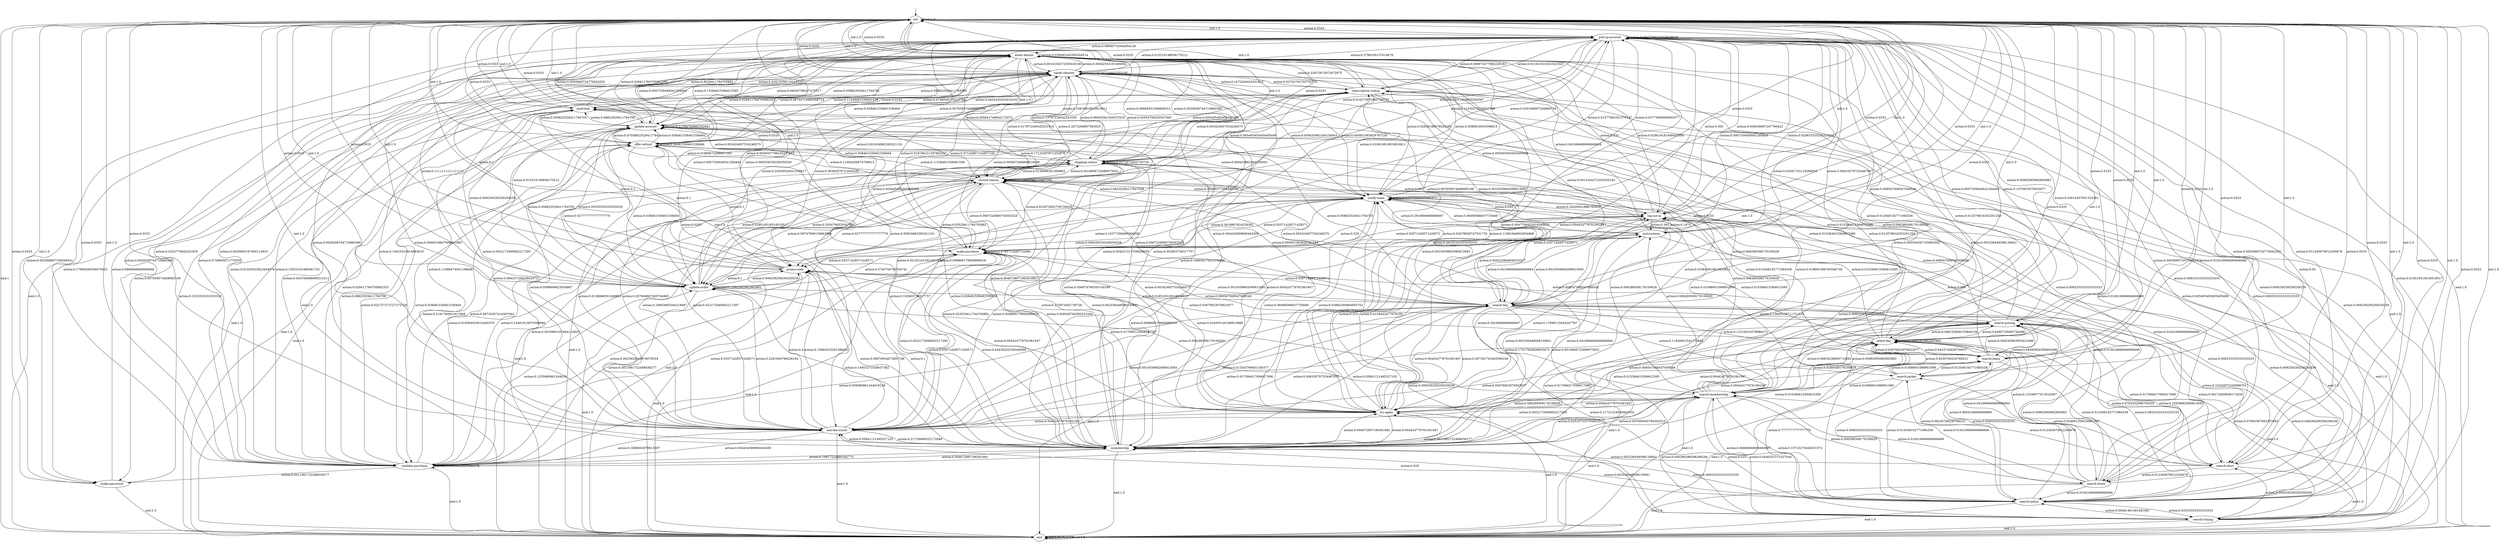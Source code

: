 digraph learned_mdp {
s0 [label="init"];
s1 [label="pull-up-account"];
s2 [label="enter-details"];
s3 [label="verify-identity"];
s4 [label="make-password"];
s5 [label="search-timing"];
s6 [label="search-policy"];
s7 [label="validate-purchase"];
s8 [label="search-faq"];
s9 [label="membership"];
s10 [label="search-boots"];
s11 [label="try-again"];
s12 [label="ask-the-oracle"];
s13 [label="update-order"];
s14 [label="promo-code"];
s15 [label="update-account"];
s16 [label="search-membership"];
s17 [label="make-purchase"];
s18 [label="offer-refund"];
s19 [label="notify-team"];
s20 [label="record-reason"];
s21 [label="search-jeans"];
s22 [label="shipping-status"];
s23 [label="search-shirt"];
s24 [label="instructions"];
s25 [label="search-jacket"];
s26 [label="log-out-in"];
s27 [label="select-faq"];
s28 [label="subscription-status"];
s29 [label="send-link"];
s30 [label="search-pricing"];
s31 [label="end"];
s0 -> s0  [label="init:1.0"];
s0 -> s1  [label="action:0.0343"];
s0 -> s2  [label="action:0.0333"];
s0 -> s3  [label="action:0.0333"];
s0 -> s4  [label="action:0.0333"];
s0 -> s5  [label="action:0.0333"];
s0 -> s6  [label="action:0.0333"];
s0 -> s7  [label="action:0.0333"];
s0 -> s8  [label="action:0.0333"];
s0 -> s9  [label="action:0.0333"];
s0 -> s10  [label="action:0.0333"];
s0 -> s11  [label="action:0.0333"];
s0 -> s12  [label="action:0.0333"];
s0 -> s13  [label="action:0.0333"];
s0 -> s14  [label="action:0.0333"];
s0 -> s15  [label="action:0.0333"];
s0 -> s16  [label="action:0.0333"];
s0 -> s17  [label="action:0.0333"];
s0 -> s18  [label="action:0.0333"];
s0 -> s19  [label="action:0.0333"];
s0 -> s20  [label="action:0.0333"];
s0 -> s21  [label="action:0.0333"];
s0 -> s22  [label="action:0.0333"];
s0 -> s23  [label="action:0.0333"];
s0 -> s24  [label="action:0.0333"];
s0 -> s25  [label="action:0.0333"];
s0 -> s26  [label="action:0.0333"];
s0 -> s27  [label="action:0.0333"];
s0 -> s28  [label="action:0.0333"];
s0 -> s29  [label="action:0.0333"];
s0 -> s30  [label="action:0.0333"];
s0 -> s31  [label="end:1"];
s1 -> s0  [label="init:1.0"];
s1 -> s1  [label="action:0.0047706422018348625"];
s1 -> s2  [label="action:0.08880733944954128"];
s1 -> s3  [label="action:0.3798165137614679"];
s1 -> s4  [label="action:0.002568807339449541"];
s1 -> s7  [label="action:0.2524770642201835"];
s1 -> s8  [label="action:0.02091743119266055"];
s1 -> s9  [label="action:0.005504587155963303"];
s1 -> s10  [label="action:0.0003669724770642202"];
s1 -> s11  [label="action:0.0047706422018348625"];
s1 -> s12  [label="action:0.05834862385321101"];
s1 -> s13  [label="action:0.0007339449541284404"];
s1 -> s14  [label="action:0.0029357798165137615"];
s1 -> s15  [label="action:0.0003669724770642202"];
s1 -> s17  [label="action:0.001834862385321101"];
s1 -> s18  [label="action:0.0007339449541284404"];
s1 -> s19  [label="action:0.01577981651376147"];
s1 -> s20  [label="action:0.12330275229357798"];
s1 -> s22  [label="action:0.02311926605504587"];
s1 -> s23  [label="action:0.0003669724770642202"];
s1 -> s24  [label="action:0.0007339449541284404"];
s1 -> s26  [label="action:0.004036697247706422"];
s1 -> s27  [label="action:0.0007339449541284404"];
s1 -> s28  [label="action:0.006972477064220183"];
s1 -> s31 [label="end:1.0"];
s2 -> s0  [label="init:1.0"];
s2 -> s2  [label="action:0.039492242595204514"];
s2 -> s3  [label="action:0.0014104372355430183"];
s2 -> s4  [label="action:0.17066290550070523"];
s2 -> s7  [label="action:0.0028208744710860366"];
s2 -> s8  [label="action:0.0014104372355430183"];
s2 -> s9  [label="action:0.004231311706629055"];
s2 -> s11  [label="action:0.02679830747531735"];
s2 -> s12  [label="action:0.0028208744710860366"];
s2 -> s13  [label="action:0.24259520451339917"];
s2 -> s15  [label="action:0.09026798307475317"];
s2 -> s17  [label="action:0.019746121297602257"];
s2 -> s18  [label="action:0.08744710860366714"];
s2 -> s19  [label="action:0.0380818053596615"];
s2 -> s20  [label="action:0.005641748942172073"];
s2 -> s22  [label="action:0.0028208744710860366"];
s2 -> s26  [label="action:0.029619181946403384"];
s2 -> s29  [label="action:0.23413258110014104"];
s2 -> s31 [label="end:1.0"];
s3 -> s0  [label="init:1.0"];
s3 -> s1  [label="action:0.015319148936170212"];
s3 -> s2  [label="action:0.06042553191489362"];
s3 -> s3  [label="action:0.05787234042553192"];
s3 -> s4  [label="action:0.007659574468085106"];
s3 -> s7  [label="action:0.10553191489361702"];
s3 -> s8  [label="action:0.007659574468085106"];
s3 -> s9  [label="action:0.10893617021276596"];
s3 -> s11  [label="action:0.000851063829787234"];
s3 -> s12  [label="action:0.16425531914893618"];
s3 -> s13  [label="action:0.015319148936170212"];
s3 -> s14  [label="action:0.06382978723404255"];
s3 -> s15  [label="action:0.0748936170212766"];
s3 -> s17  [label="action:0.005957446808510639"];
s3 -> s18  [label="action:0.007659574468085106"];
s3 -> s19  [label="action:0.000851063829787234"];
s3 -> s20  [label="action:0.017872340425531916"];
s3 -> s22  [label="action:0.13787234042553193"];
s3 -> s28  [label="action:0.1472340425531915"];
s3 -> s31 [label="end:1.0"];
s4 -> s0  [label="init:1.0"];
s4 -> s2  [label="action:0.6666666666666666"];
s4 -> s29  [label="action:0.3333333333333333"];
s4 -> s31 [label="end:1.0"];
s5 -> s0  [label="init:1.0"];
s5 -> s1  [label="action:0.018518518518518517"];
s5 -> s2  [label="action:0.009259259259259259"];
s5 -> s6  [label="action:0.06481481481481481"];
s5 -> s16  [label="action:0.046296296296296294"];
s5 -> s17  [label="action:0.009259259259259259"];
s5 -> s23  [label="action:0.009259259259259259"];
s5 -> s26  [label="action:0.009259259259259259"];
s5 -> s27  [label="action:0.7777777777777778"];
s5 -> s28  [label="action:0.009259259259259259"];
s5 -> s30  [label="action:0.046296296296296294"];
s5 -> s31 [label="end:1.0"];
s6 -> s0  [label="init:1.0"];
s6 -> s1  [label="action:0.05"];
s6 -> s2  [label="action:0.008333333333333333"];
s6 -> s3  [label="action:0.008333333333333333"];
s6 -> s5  [label="action:0.03333333333333333"];
s6 -> s9  [label="action:0.008333333333333333"];
s6 -> s11  [label="action:0.025"];
s6 -> s12  [label="action:0.025"];
s6 -> s15  [label="action:0.008333333333333333"];
s6 -> s16  [label="action:0.06666666666666667"];
s6 -> s21  [label="action:0.008333333333333333"];
s6 -> s26  [label="action:0.008333333333333333"];
s6 -> s27  [label="action:0.6583333333333333"];
s6 -> s28  [label="action:0.008333333333333333"];
s6 -> s30  [label="action:0.08333333333333333"];
s6 -> s31 [label="end:1.0"];
s7 -> s0  [label="init:1.0"];
s7 -> s1  [label="action:0.0035885167464114833"];
s7 -> s2  [label="action:0.0729665071770335"];
s7 -> s3  [label="action:0.01555023923444976"];
s7 -> s4  [label="action:0.0011961722488038277"];
s7 -> s7  [label="action:0.0430622009569378"];
s7 -> s8  [label="action:0.005980861244019139"];
s7 -> s9  [label="action:0.19617224880382775"];
s7 -> s11  [label="action:0.0011961722488038277"];
s7 -> s12  [label="action:0.1686602870813397"];
s7 -> s13  [label="action:0.1255980861244019"];
s7 -> s14  [label="action:0.0011961722488038277"];
s7 -> s17  [label="action:0.0023923444976076554"];
s7 -> s18  [label="action:0.022727272727272728"];
s7 -> s19  [label="action:0.0035885167464114833"];
s7 -> s20  [label="action:0.24401913875598086"];
s7 -> s22  [label="action:0.08732057416267942"];
s7 -> s28  [label="action:0.004784688995215311"];
s7 -> s31 [label="end:1.0"];
s8 -> s0  [label="init:1.0"];
s8 -> s1  [label="action:0.006335797254487857"];
s8 -> s3  [label="action:0.0010559662090813093"];
s8 -> s5  [label="action:0.11721224920802534"];
s8 -> s6  [label="action:0.10559662090813093"];
s8 -> s9  [label="action:0.006335797254487857"];
s8 -> s10  [label="action:0.13199577613516367"];
s8 -> s11  [label="action:0.007391763463569166"];
s8 -> s12  [label="action:0.0010559662090813093"];
s8 -> s14  [label="action:0.0010559662090813093"];
s8 -> s16  [label="action:0.17317845828933473"];
s8 -> s19  [label="action:0.0010559662090813093"];
s8 -> s21  [label="action:0.11510031678986272"];
s8 -> s23  [label="action:0.10242872228088701"];
s8 -> s24  [label="action:0.0010559662090813093"];
s8 -> s25  [label="action:0.11826821541710665"];
s8 -> s26  [label="action:0.004223864836325237"];
s8 -> s30  [label="action:0.10665258711721225"];
s8 -> s31 [label="end:1.0"];
s9 -> s0  [label="init:1.0"];
s9 -> s1  [label="action:0.002336448598130841"];
s9 -> s2  [label="action:0.352803738317757"];
s9 -> s6  [label="action:0.002336448598130841"];
s9 -> s7  [label="action:0.004672897196261682"];
s9 -> s8  [label="action:0.05841121495327103"];
s9 -> s9  [label="action:0.011682242990654205"];
s9 -> s11  [label="action:0.004672897196261682"];
s9 -> s12  [label="action:0.05841121495327103"];
s9 -> s13  [label="action:0.14953271028037382"];
s9 -> s14  [label="action:0.08878504672897196"];
s9 -> s15  [label="action:0.056074766355140186"];
s9 -> s16  [label="action:0.007009345794392523"];
s9 -> s17  [label="action:0.04439252336448598"];
s9 -> s18  [label="action:0.102803738317757"];
s9 -> s19  [label="action:0.016355140186915886"];
s9 -> s20  [label="action:0.009345794392523364"];
s9 -> s22  [label="action:0.002336448598130841"];
s9 -> s23  [label="action:0.002336448598130841"];
s9 -> s24  [label="action:0.002336448598130841"];
s9 -> s28  [label="action:0.018691588785046728"];
s9 -> s29  [label="action:0.004672897196261682"];
s9 -> s31 [label="end:1.0"];
s10 -> s0  [label="init:1.0"];
s10 -> s1  [label="action:0.010416666666666666"];
s10 -> s6  [label="action:0.010416666666666666"];
s10 -> s16  [label="action:0.010416666666666666"];
s10 -> s20  [label="action:0.010416666666666666"];
s10 -> s25  [label="action:0.010416666666666666"];
s10 -> s26  [label="action:0.010416666666666666"];
s10 -> s27  [label="action:0.8854166666666666"];
s10 -> s29  [label="action:0.010416666666666666"];
s10 -> s30  [label="action:0.041666666666666664"];
s10 -> s31 [label="end:1.0"];
s11 -> s0  [label="init:1.0"];
s11 -> s1  [label="action:0.004424778761061947"];
s11 -> s2  [label="action:0.11061946902654868"];
s11 -> s8  [label="action:0.004424778761061947"];
s11 -> s9  [label="action:0.004424778761061947"];
s11 -> s12  [label="action:0.004424778761061947"];
s11 -> s14  [label="action:0.004424778761061947"];
s11 -> s16  [label="action:0.004424778761061947"];
s11 -> s17  [label="action:0.017699115044247787"];
s11 -> s19  [label="action:0.03982300884955752"];
s11 -> s21  [label="action:0.004424778761061947"];
s11 -> s22  [label="action:0.004424778761061947"];
s11 -> s24  [label="action:0.17699115044247787"];
s11 -> s26  [label="action:0.6150442477876106"];
s11 -> s27  [label="action:0.004424778761061947"];
s11 -> s31 [label="end:1.0"];
s12 -> s0  [label="init:1.0"];
s12 -> s1  [label="action:0.004434589800443459"];
s12 -> s2  [label="action:0.0066518847006651885"];
s12 -> s3  [label="action:0.0022172949002217295"];
s12 -> s7  [label="action:0.004434589800443459"];
s12 -> s8  [label="action:0.013303769401330377"];
s12 -> s9  [label="action:0.21729490022172948"];
s12 -> s13  [label="action:0.2261640798226164"];
s12 -> s14  [label="action:0.15964523281596452"];
s12 -> s15  [label="action:0.08425720620842572"];
s12 -> s16  [label="action:0.0022172949002217295"];
s12 -> s17  [label="action:0.0022172949002217295"];
s12 -> s18  [label="action:0.0598669623059867"];
s12 -> s19  [label="action:0.008869179600886918"];
s12 -> s20  [label="action:0.022172949002217297"];
s12 -> s22  [label="action:0.057649667405764965"];
s12 -> s26  [label="action:0.008869179600886918"];
s12 -> s28  [label="action:0.008869179600886918"];
s12 -> s29  [label="action:0.11086474501108648"];
s12 -> s31 [label="end:1.0"];
s13 -> s0  [label="init:1.0"];
s13 -> s1  [label="action:0.009259259259259259"];
s13 -> s2  [label="action:0.1111111111111111"];
s13 -> s8  [label="action:0.018518518518518517"];
s13 -> s13  [label="action:0.12962962962962962"];
s13 -> s14  [label="action:0.009259259259259259"];
s13 -> s15  [label="action:0.05555555555555555"];
s13 -> s17  [label="action:0.5740740740740741"];
s13 -> s18  [label="action:0.027777777777777776"];
s13 -> s19  [label="action:0.009259259259259259"];
s13 -> s20  [label="action:0.027777777777777776"];
s13 -> s22  [label="action:0.018518518518518517"];
s13 -> s29  [label="action:0.009259259259259259"];
s13 -> s31 [label="end:1.0"];
s14 -> s0  [label="init:1.0"];
s14 -> s2  [label="action:0.1"];
s14 -> s9  [label="action:0.1"];
s14 -> s12  [label="action:0.4"];
s14 -> s13  [label="action:0.1"];
s14 -> s15  [label="action:0.1"];
s14 -> s18  [label="action:0.1"];
s14 -> s29  [label="action:0.1"];
s14 -> s31 [label="end:1.0"];
s15 -> s0  [label="init:1.0"];
s15 -> s1  [label="action:0.029411764705882353"];
s15 -> s2  [label="action:0.058823529411764705"];
s15 -> s3  [label="action:0.029411764705882353"];
s15 -> s7  [label="action:0.08823529411764706"];
s15 -> s8  [label="action:0.058823529411764705"];
s15 -> s13  [label="action:0.058823529411764705"];
s15 -> s15  [label="action:0.11764705882352941"];
s15 -> s18  [label="action:0.47058823529411764"];
s15 -> s29  [label="action:0.08823529411764706"];
s15 -> s31 [label="end:1.0"];
s16 -> s0  [label="init:1.0"];
s16 -> s1  [label="action:0.012578616352201259"];
s16 -> s2  [label="action:0.006289308176100629"];
s16 -> s3  [label="action:0.012578616352201259"];
s16 -> s5  [label="action:0.0440251572327044"];
s16 -> s6  [label="action:0.15723270440251572"];
s16 -> s9  [label="action:0.025157232704402517"];
s16 -> s10  [label="action:0.006289308176100629"];
s16 -> s11  [label="action:0.006289308176100629"];
s16 -> s13  [label="action:0.006289308176100629"];
s16 -> s19  [label="action:0.006289308176100629"];
s16 -> s20  [label="action:0.006289308176100629"];
s16 -> s22  [label="action:0.006289308176100629"];
s16 -> s27  [label="action:0.6289308176100629"];
s16 -> s29  [label="action:0.006289308176100629"];
s16 -> s30  [label="action:0.06918238993710692"];
s16 -> s31 [label="end:1.0"];
s17 -> s0  [label="init:1.0"];
s17 -> s2  [label="action:0.07142857142857142"];
s17 -> s7  [label="action:0.03571428571428571"];
s17 -> s8  [label="action:0.03571428571428571"];
s17 -> s9  [label="action:0.03571428571428571"];
s17 -> s14  [label="action:0.03571428571428571"];
s17 -> s17  [label="action:0.6785714285714286"];
s17 -> s19  [label="action:0.03571428571428571"];
s17 -> s24  [label="action:0.03571428571428571"];
s17 -> s26  [label="action:0.03571428571428571"];
s17 -> s31 [label="end:1.0"];
s18 -> s0  [label="init:1.0"];
s18 -> s1  [label="action:0.15384615384615385"];
s18 -> s2  [label="action:0.11538461538461539"];
s18 -> s3  [label="action:0.038461538461538464"];
s18 -> s7  [label="action:0.038461538461538464"];
s18 -> s9  [label="action:0.038461538461538464"];
s18 -> s13  [label="action:0.038461538461538464"];
s18 -> s15  [label="action:0.038461538461538464"];
s18 -> s18  [label="action:0.38461538461538464"];
s18 -> s20  [label="action:0.11538461538461539"];
s18 -> s22  [label="action:0.038461538461538464"];
s18 -> s31 [label="end:1.0"];
s19 -> s0  [label="init:1.0"];
s19 -> s1  [label="action:0.03773584905660377"];
s19 -> s2  [label="action:0.02830188679245283"];
s19 -> s3  [label="action:0.009433962264150943"];
s19 -> s11  [label="action:0.08490566037735849"];
s19 -> s14  [label="action:0.10377358490566038"];
s19 -> s15  [label="action:0.009433962264150943"];
s19 -> s17  [label="action:0.3018867924528302"];
s19 -> s19  [label="action:0.03773584905660377"];
s19 -> s20  [label="action:0.05660377358490566"];
s19 -> s24  [label="action:0.08490566037735849"];
s19 -> s26  [label="action:0.24528301886792453"];
s19 -> s31 [label="end:1.0"];
s20 -> s0  [label="init:1.0"];
s20 -> s1  [label="action:0.020168067226890758"];
s20 -> s2  [label="action:0.08403361344537816"];
s20 -> s3  [label="action:0.2672268907563025"];
s20 -> s5  [label="action:0.0016806722689075631"];
s20 -> s7  [label="action:0.010084033613445379"];
s20 -> s8  [label="action:0.0067226890756302525"];
s20 -> s9  [label="action:0.023529411764705882"];
s20 -> s12  [label="action:0.19663865546218487"];
s20 -> s13  [label="action:0.09747899159663866"];
s20 -> s14  [label="action:0.03529411764705882"];
s20 -> s15  [label="action:0.01680672268907563"];
s20 -> s17  [label="action:0.0067226890756302525"];
s20 -> s18  [label="action:0.11092436974789915"];
s20 -> s19  [label="action:0.08235294117647059"];
s20 -> s20  [label="action:0.03865546218487395"];
s20 -> s22  [label="action:0.0016806722689075631"];
s20 -> s31 [label="end:1.0"];
s21 -> s0  [label="init:1.0"];
s21 -> s1  [label="action:0.03614457831325301"];
s21 -> s3  [label="action:0.012048192771084338"];
s21 -> s6  [label="action:0.012048192771084338"];
s21 -> s20  [label="action:0.012048192771084338"];
s21 -> s23  [label="action:0.012048192771084338"];
s21 -> s25  [label="action:0.012048192771084338"];
s21 -> s27  [label="action:0.8433734939759037"];
s21 -> s30  [label="action:0.060240963855421686"];
s21 -> s31 [label="end:1.0"];
s22 -> s0  [label="init:1.0"];
s22 -> s1  [label="action:0.010273972602739725"];
s22 -> s2  [label="action:0.00684931506849315"];
s22 -> s3  [label="action:0.02054794520547945"];
s22 -> s7  [label="action:0.2191780821917808"];
s22 -> s8  [label="action:0.003424657534246575"];
s22 -> s9  [label="action:0.273972602739726"];
s22 -> s11  [label="action:0.003424657534246575"];
s22 -> s12  [label="action:0.0136986301369863"];
s22 -> s13  [label="action:0.2054794520547945"];
s22 -> s15  [label="action:0.003424657534246575"];
s22 -> s17  [label="action:0.023972602739726026"];
s22 -> s18  [label="action:0.17123287671232876"];
s22 -> s20  [label="action:0.0136986301369863"];
s22 -> s22  [label="action:0.0273972602739726"];
s22 -> s28  [label="action:0.003424657534246575"];
s22 -> s31 [label="end:1.0"];
s23 -> s0  [label="init:1.0"];
s23 -> s1  [label="action:0.012345679012345678"];
s23 -> s10  [label="action:0.012345679012345678"];
s23 -> s16  [label="action:0.012345679012345678"];
s23 -> s25  [label="action:0.024691358024691357"];
s23 -> s27  [label="action:0.8765432098765432"];
s23 -> s30  [label="action:0.06172839506172839"];
s23 -> s31 [label="end:1.0"];
s24 -> s0  [label="init:1.0"];
s24 -> s1  [label="action:0.020833333333333332"];
s24 -> s2  [label="action:0.041666666666666664"];
s24 -> s8  [label="action:0.041666666666666664"];
s24 -> s9  [label="action:0.041666666666666664"];
s24 -> s11  [label="action:0.2916666666666667"];
s24 -> s17  [label="action:0.08333333333333333"];
s24 -> s19  [label="action:0.2916666666666667"];
s24 -> s26  [label="action:0.1875"];
s24 -> s31 [label="end:1.0"];
s25 -> s0  [label="init:1.0"];
s25 -> s16  [label="action:0.01098901098901099"];
s25 -> s19  [label="action:0.01098901098901099"];
s25 -> s21  [label="action:0.01098901098901099"];
s25 -> s27  [label="action:0.9230769230769231"];
s25 -> s30  [label="action:0.04395604395604396"];
s25 -> s31 [label="end:1.0"];
s26 -> s0  [label="init:1.0"];
s26 -> s1  [label="action:0.005"];
s26 -> s2  [label="action:0.235"];
s26 -> s11  [label="action:0.315"];
s26 -> s17  [label="action:0.025"];
s26 -> s19  [label="action:0.045"];
s26 -> s21  [label="action:0.005"];
s26 -> s22  [label="action:0.005"];
s26 -> s24  [label="action:0.365"];
s26 -> s31 [label="end:1.0"];
s27 -> s0  [label="init:1.0"];
s27 -> s1  [label="action:0.1076923076923077"];
s27 -> s6  [label="action:0.09230769230769231"];
s27 -> s9  [label="action:0.015384615384615385"];
s27 -> s11  [label="action:0.015384615384615385"];
s27 -> s12  [label="action:0.03076923076923077"];
s27 -> s14  [label="action:0.03076923076923077"];
s27 -> s15  [label="action:0.015384615384615385"];
s27 -> s19  [label="action:0.015384615384615385"];
s27 -> s21  [label="action:0.03076923076923077"];
s27 -> s24  [label="action:0.015384615384615385"];
s27 -> s27  [label="action:0.5692307692307692"];
s27 -> s29  [label="action:0.015384615384615385"];
s27 -> s30  [label="action:0.046153846153846156"];
s27 -> s31 [label="end:1.0"];
s28 -> s0  [label="init:1.0"];
s28 -> s1  [label="action:0.021621621621621623"];
s28 -> s2  [label="action:0.32972972972972975"];
s28 -> s3  [label="action:0.02702702702702703"];
s28 -> s6  [label="action:0.005405405405405406"];
s28 -> s9  [label="action:0.010810810810810811"];
s28 -> s12  [label="action:0.021621621621621623"];
s28 -> s13  [label="action:0.005405405405405406"];
s28 -> s15  [label="action:0.10810810810810811"];
s28 -> s18  [label="action:0.005405405405405406"];
s28 -> s19  [label="action:0.010810810810810811"];
s28 -> s20  [label="action:0.005405405405405406"];
s28 -> s26  [label="action:0.005405405405405406"];
s28 -> s29  [label="action:0.44324324324324327"];
s28 -> s31 [label="end:1.0"];
s29 -> s0  [label="init:1.0"];
s29 -> s2  [label="action:0.8529411764705882"];
s29 -> s3  [label="action:0.058823529411764705"];
s29 -> s7  [label="action:0.029411764705882353"];
s29 -> s15  [label="action:0.058823529411764705"];
s29 -> s31 [label="end:1.0"];
s30 -> s0  [label="init:1.0"];
s30 -> s1  [label="action:0.05982905982905983"];
s30 -> s2  [label="action:0.008547008547008548"];
s30 -> s5  [label="action:0.07692307692307693"];
s30 -> s6  [label="action:0.05982905982905983"];
s30 -> s9  [label="action:0.017094017094017096"];
s30 -> s11  [label="action:0.008547008547008548"];
s30 -> s12  [label="action:0.017094017094017096"];
s30 -> s14  [label="action:0.008547008547008548"];
s30 -> s16  [label="action:0.05982905982905983"];
s30 -> s17  [label="action:0.008547008547008548"];
s30 -> s19  [label="action:0.008547008547008548"];
s30 -> s23  [label="action:0.017094017094017096"];
s30 -> s27  [label="action:0.6495726495726496"];
s30 -> s31 [label="end:1.0"];
s31 -> s31 [label="init:1.0"];
s31 -> s31  [label="action:1.0"];
s31 -> s31  [label="end:1.0"];
__start0 [label="", shape=none];
__start0 -> s0  [label=""];
}